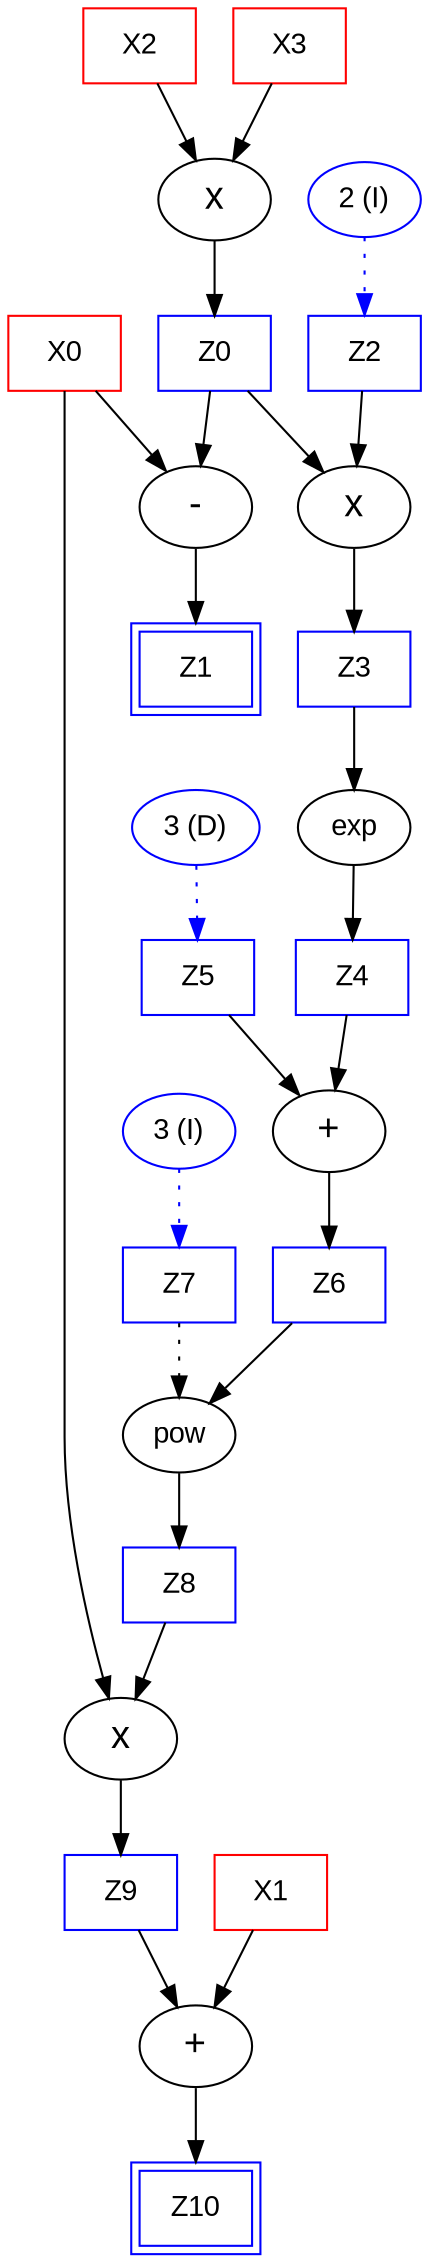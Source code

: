 
digraph G {
  X2 [shape=box,fontname="Arial",color=red,peripheries=1];
  X3 [shape=box,fontname="Arial",color=red,peripheries=1];
  Z0 [shape=box,fontname="Arial",color=blue,peripheries=1];
  Z0_op [shape=ellipse,fontname="Arial",fontsize=18,label=" x ",color=black];
  Z0_op -> Z0;
  X2 -> Z0_op;
  X3 -> Z0_op;
  X0 [shape=box,fontname="Arial",color=red,peripheries=1];
  Z1 [shape=box,fontname="Arial",color=blue,peripheries=2];
  Z1_op [shape=ellipse,fontname="Arial",fontsize=18,label=" - ",color=black];
  Z1_op -> Z1;
  Z0 -> Z1_op;
  X0 -> Z1_op;
  X1 [shape=box,fontname="Arial",color=red,peripheries=1];
  Z2 [shape=box,fontname="Arial",color=blue,peripheries=1];
  Z2_0 [shape=ellipse,fontname="Arial",label="2 (I)",color=blue];
  Z2_0 -> Z2 [style=dotted,color=blue];
  Z3 [shape=box,fontname="Arial",color=blue,peripheries=1];
  Z3_op [shape=ellipse,fontname="Arial",fontsize=18,label=" x ",color=black];
  Z3_op -> Z3;
  Z0 -> Z3_op;
  Z2 -> Z3_op;
  Z4 [shape=box,fontname="Arial",color=blue,peripheries=1];
  Z4_op [shape=ellipse,fontname="Arial",fontsize=14,label="exp",color=black];
  Z4_op -> Z4;
  Z3 -> Z4_op;
  Z5 [shape=box,fontname="Arial",color=blue,peripheries=1];
  Z5_0 [shape=ellipse,fontname="Arial",label="3 (D)",color=blue];
  Z5_0 -> Z5 [style=dotted,color=blue];
  Z6 [shape=box,fontname="Arial",color=blue,peripheries=1];
  Z6_op [shape=ellipse,fontname="Arial",fontsize=18,label=" + ",color=black];
  Z6_op -> Z6;
  Z4 -> Z6_op;
  Z5 -> Z6_op;
  Z7 [shape=box,fontname="Arial",color=blue,peripheries=1];
  Z7_0 [shape=ellipse,fontname="Arial",label="3 (I)",color=blue];
  Z7_0 -> Z7 [style=dotted,color=blue];
  Z8 [shape=box,fontname="Arial",color=blue,peripheries=1];
  Z8_op [shape=ellipse,fontname="Arial",fontsize=14,label="pow",color=black];
  Z8_op -> Z8;
  Z6 -> Z8_op;
  Z7 -> Z8_op[style=dotted];
  Z9 [shape=box,fontname="Arial",color=blue,peripheries=1];
  Z9_op [shape=ellipse,fontname="Arial",fontsize=18,label=" x ",color=black];
  Z9_op -> Z9;
  X0 -> Z9_op;
  Z8 -> Z9_op;
  Z10 [shape=box,fontname="Arial",color=blue,peripheries=2];
  Z10_op [shape=ellipse,fontname="Arial",fontsize=18,label=" + ",color=black];
  Z10_op -> Z10;
  X1 -> Z10_op;
  Z9 -> Z10_op;
}
